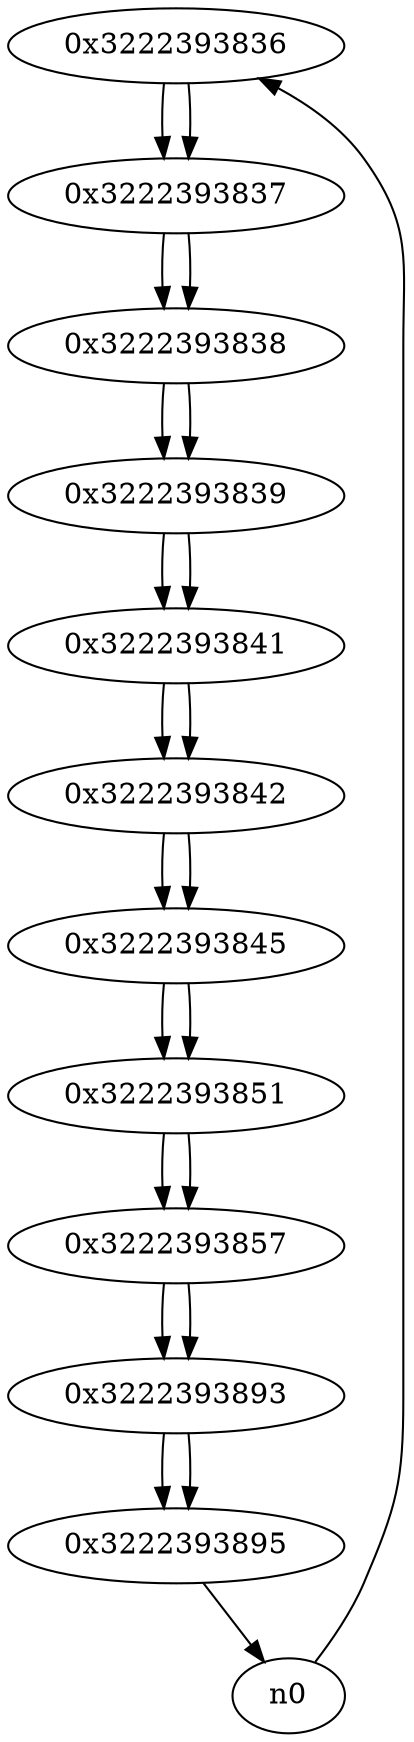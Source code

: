 digraph G{
/* nodes */
  n1 [label="0x3222393836"]
  n2 [label="0x3222393837"]
  n3 [label="0x3222393838"]
  n4 [label="0x3222393839"]
  n5 [label="0x3222393841"]
  n6 [label="0x3222393842"]
  n7 [label="0x3222393845"]
  n8 [label="0x3222393851"]
  n9 [label="0x3222393857"]
  n10 [label="0x3222393893"]
  n11 [label="0x3222393895"]
/* edges */
n1 -> n2;
n0 -> n1;
n2 -> n3;
n1 -> n2;
n3 -> n4;
n2 -> n3;
n4 -> n5;
n3 -> n4;
n5 -> n6;
n4 -> n5;
n6 -> n7;
n5 -> n6;
n7 -> n8;
n6 -> n7;
n8 -> n9;
n7 -> n8;
n9 -> n10;
n8 -> n9;
n10 -> n11;
n9 -> n10;
n11 -> n0;
n10 -> n11;
}
